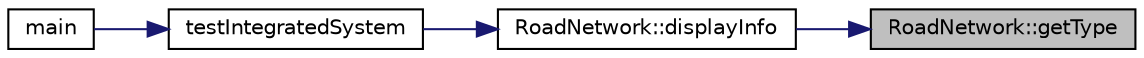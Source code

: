digraph "RoadNetwork::getType"
{
 // LATEX_PDF_SIZE
  edge [fontname="Helvetica",fontsize="10",labelfontname="Helvetica",labelfontsize="10"];
  node [fontname="Helvetica",fontsize="10",shape=record];
  rankdir="RL";
  Node1 [label="RoadNetwork::getType",height=0.2,width=0.4,color="black", fillcolor="grey75", style="filled", fontcolor="black",tooltip="Gets the type of infrastructure."];
  Node1 -> Node2 [dir="back",color="midnightblue",fontsize="10",style="solid",fontname="Helvetica"];
  Node2 [label="RoadNetwork::displayInfo",height=0.2,width=0.4,color="black", fillcolor="white", style="filled",URL="$classRoadNetwork.html#a50c519ccc37ad09f86db3c63aea63199",tooltip="Displays detailed information about the road network."];
  Node2 -> Node3 [dir="back",color="midnightblue",fontsize="10",style="solid",fontname="Helvetica"];
  Node3 [label="testIntegratedSystem",height=0.2,width=0.4,color="black", fillcolor="white", style="filled",URL="$main_8cpp.html#a859f1c4b77421f0cb0f62ba1bfd06029",tooltip=" "];
  Node3 -> Node4 [dir="back",color="midnightblue",fontsize="10",style="solid",fontname="Helvetica"];
  Node4 [label="main",height=0.2,width=0.4,color="black", fillcolor="white", style="filled",URL="$main_8cpp.html#ae66f6b31b5ad750f1fe042a706a4e3d4",tooltip="Main program entry point."];
}
